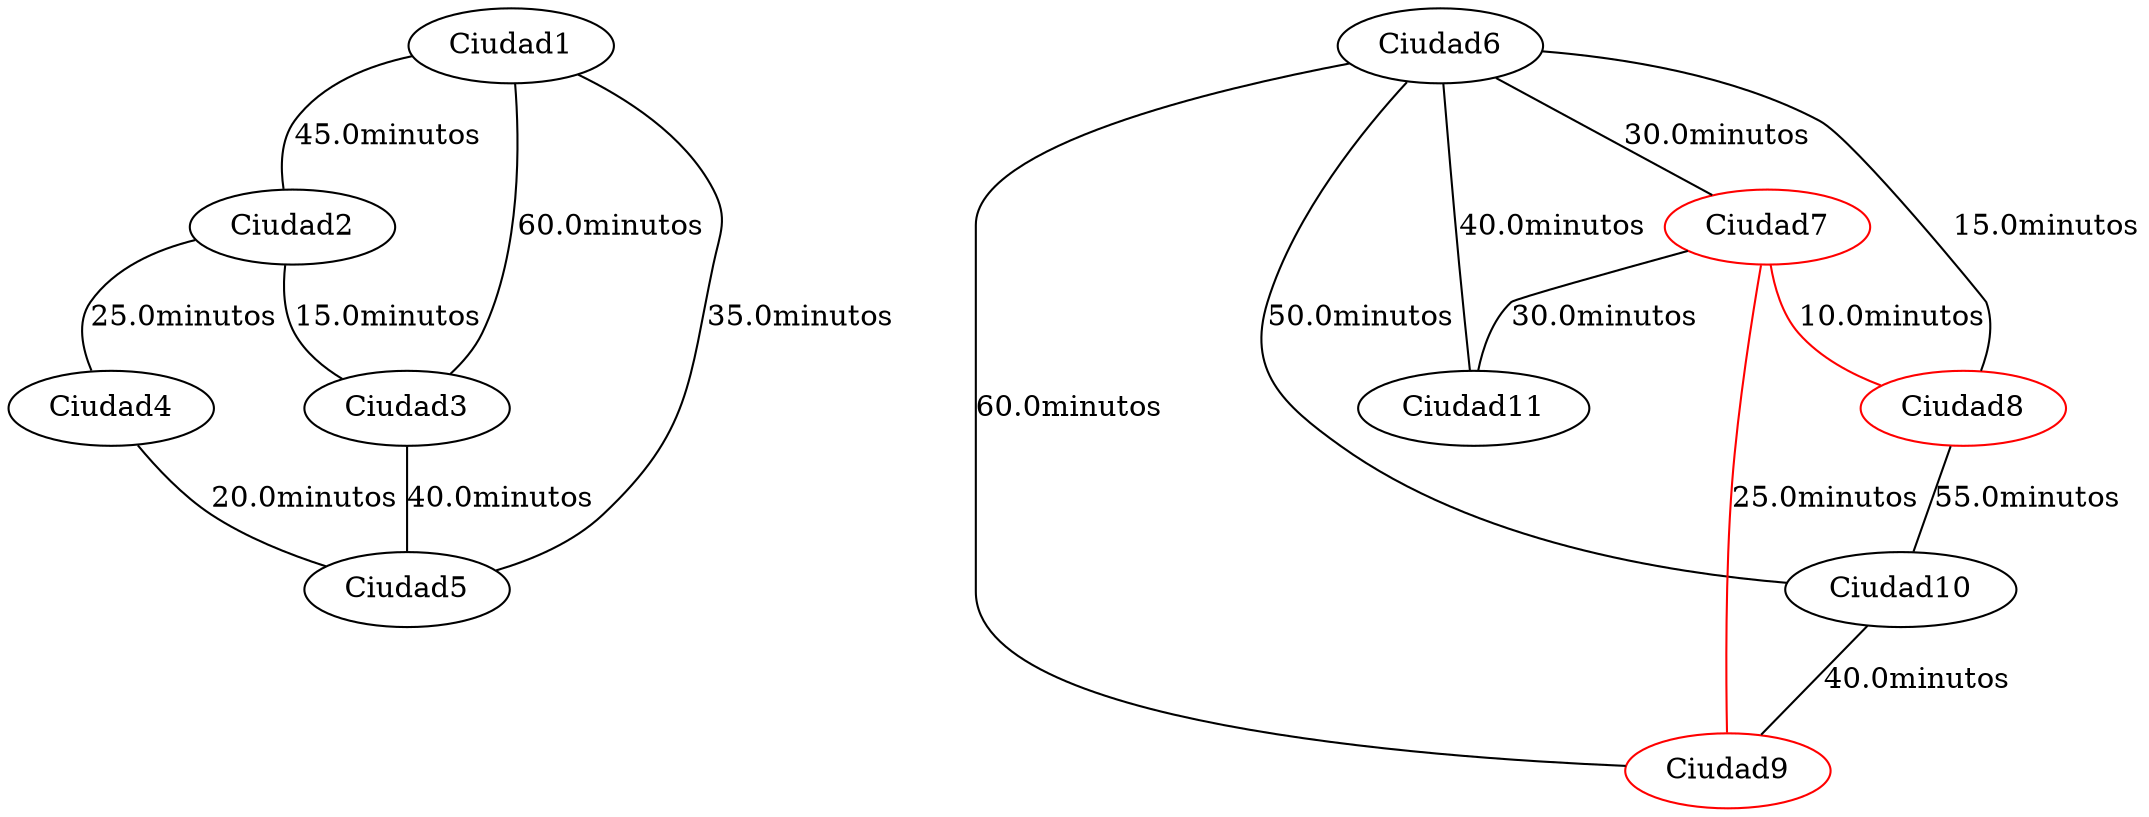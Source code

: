 strict graph G {
  1 [ label="Ciudad1" ];
  2 [ label="Ciudad2" ];
  3 [ label="Ciudad3" ];
  4 [ label="Ciudad4" ];
  5 [ label="Ciudad5" ];
  6 [ label="Ciudad6" ];
  7 [ color="red" label="Ciudad7" ];
  8 [ color="red" label="Ciudad8" ];
  9 [ color="red" label="Ciudad9" ];
  10 [ label="Ciudad10" ];
  11 [ label="Ciudad11" ];
  1 -- 2 [ label="45.0minutos" ];
  2 -- 3 [ label="15.0minutos" ];
  3 -- 5 [ label="40.0minutos" ];
  2 -- 4 [ label="25.0minutos" ];
  4 -- 5 [ label="20.0minutos" ];
  1 -- 3 [ label="60.0minutos" ];
  5 -- 1 [ label="35.0minutos" ];
  6 -- 8 [ label="15.0minutos" ];
  9 -- 6 [ label="60.0minutos" ];
  8 -- 10 [ label="55.0minutos" ];
  10 -- 9 [ label="40.0minutos" ];
  6 -- 10 [ label="50.0minutos" ];
  6 -- 7 [ label="30.0minutos" ];
  7 -- 9 [ color="red" label="25.0minutos" ];
  7 -- 11 [ label="30.0minutos" ];
  11 -- 6 [ label="40.0minutos" ];
  7 -- 8 [ color="red" label="10.0minutos" ];
}

